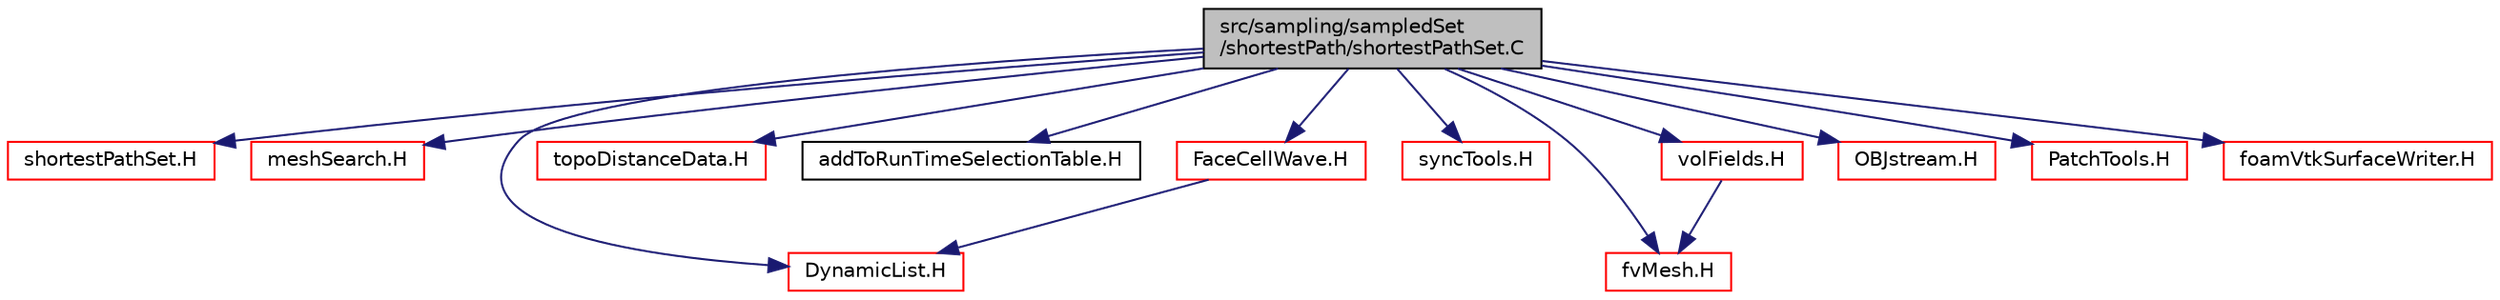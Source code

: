 digraph "src/sampling/sampledSet/shortestPath/shortestPathSet.C"
{
  bgcolor="transparent";
  edge [fontname="Helvetica",fontsize="10",labelfontname="Helvetica",labelfontsize="10"];
  node [fontname="Helvetica",fontsize="10",shape=record];
  Node1 [label="src/sampling/sampledSet\l/shortestPath/shortestPathSet.C",height=0.2,width=0.4,color="black", fillcolor="grey75", style="filled" fontcolor="black"];
  Node1 -> Node2 [color="midnightblue",fontsize="10",style="solid",fontname="Helvetica"];
  Node2 [label="shortestPathSet.H",height=0.2,width=0.4,color="red",URL="$shortestPathSet_8H.html"];
  Node1 -> Node3 [color="midnightblue",fontsize="10",style="solid",fontname="Helvetica"];
  Node3 [label="meshSearch.H",height=0.2,width=0.4,color="red",URL="$meshSearch_8H.html"];
  Node1 -> Node4 [color="midnightblue",fontsize="10",style="solid",fontname="Helvetica"];
  Node4 [label="DynamicList.H",height=0.2,width=0.4,color="red",URL="$DynamicList_8H.html"];
  Node1 -> Node5 [color="midnightblue",fontsize="10",style="solid",fontname="Helvetica"];
  Node5 [label="topoDistanceData.H",height=0.2,width=0.4,color="red",URL="$topoDistanceData_8H.html"];
  Node1 -> Node6 [color="midnightblue",fontsize="10",style="solid",fontname="Helvetica"];
  Node6 [label="addToRunTimeSelectionTable.H",height=0.2,width=0.4,color="black",URL="$addToRunTimeSelectionTable_8H.html",tooltip="Macros for easy insertion into run-time selection tables. "];
  Node1 -> Node7 [color="midnightblue",fontsize="10",style="solid",fontname="Helvetica"];
  Node7 [label="FaceCellWave.H",height=0.2,width=0.4,color="red",URL="$FaceCellWave_8H.html"];
  Node7 -> Node4 [color="midnightblue",fontsize="10",style="solid",fontname="Helvetica"];
  Node1 -> Node8 [color="midnightblue",fontsize="10",style="solid",fontname="Helvetica"];
  Node8 [label="syncTools.H",height=0.2,width=0.4,color="red",URL="$syncTools_8H.html"];
  Node1 -> Node9 [color="midnightblue",fontsize="10",style="solid",fontname="Helvetica"];
  Node9 [label="fvMesh.H",height=0.2,width=0.4,color="red",URL="$fvMesh_8H.html"];
  Node1 -> Node10 [color="midnightblue",fontsize="10",style="solid",fontname="Helvetica"];
  Node10 [label="volFields.H",height=0.2,width=0.4,color="red",URL="$volFields_8H.html"];
  Node10 -> Node9 [color="midnightblue",fontsize="10",style="solid",fontname="Helvetica"];
  Node1 -> Node11 [color="midnightblue",fontsize="10",style="solid",fontname="Helvetica"];
  Node11 [label="OBJstream.H",height=0.2,width=0.4,color="red",URL="$OBJstream_8H.html"];
  Node1 -> Node12 [color="midnightblue",fontsize="10",style="solid",fontname="Helvetica"];
  Node12 [label="PatchTools.H",height=0.2,width=0.4,color="red",URL="$PatchTools_8H.html"];
  Node1 -> Node13 [color="midnightblue",fontsize="10",style="solid",fontname="Helvetica"];
  Node13 [label="foamVtkSurfaceWriter.H",height=0.2,width=0.4,color="red",URL="$foamVtkSurfaceWriter_8H.html"];
}
